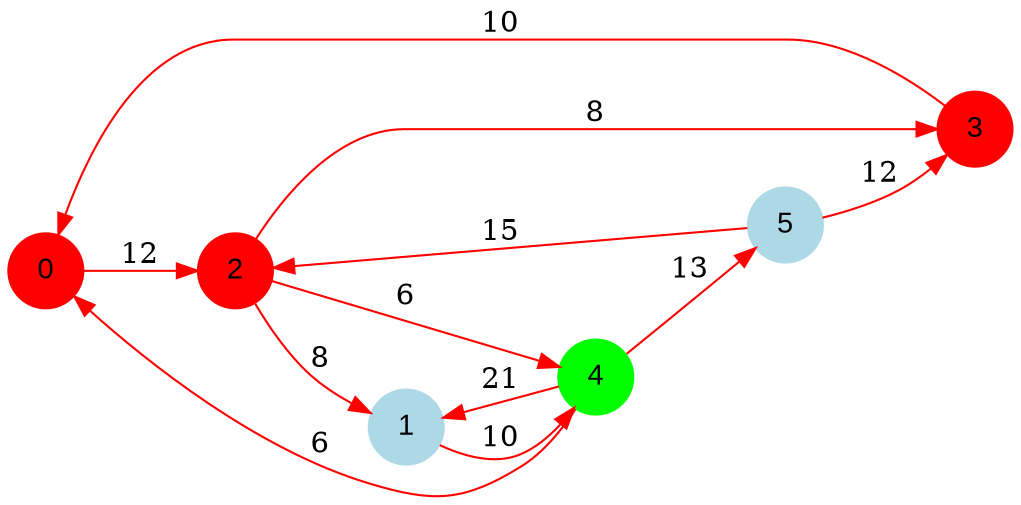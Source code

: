 digraph graphe {
rankdir = LR;
edge [color=red];
0 [fontname="Arial", shape = circle, color=red, style=filled];
1 [fontname="Arial", shape = circle, color=lightblue, style=filled];
2 [fontname="Arial", shape = circle, color=red, style=filled];
3 [fontname="Arial", shape = circle, color=red, style=filled];
4 [fontname="Arial", shape = circle, color=green, style=filled];
5 [fontname="Arial", shape = circle, color=lightblue, style=filled];
	0 -> 2 [label = "12"];
	1 -> 4 [label = "10"];
	2 -> 1 [label = "8"];
	2 -> 3 [label = "8"];
	2 -> 4 [label = "6"];
	3 -> 0 [label = "10"];
	4 -> 0 [label = "6"];
	4 -> 1 [label = "21"];
	4 -> 5 [label = "13"];
	5 -> 2 [label = "15"];
	5 -> 3 [label = "12"];
}